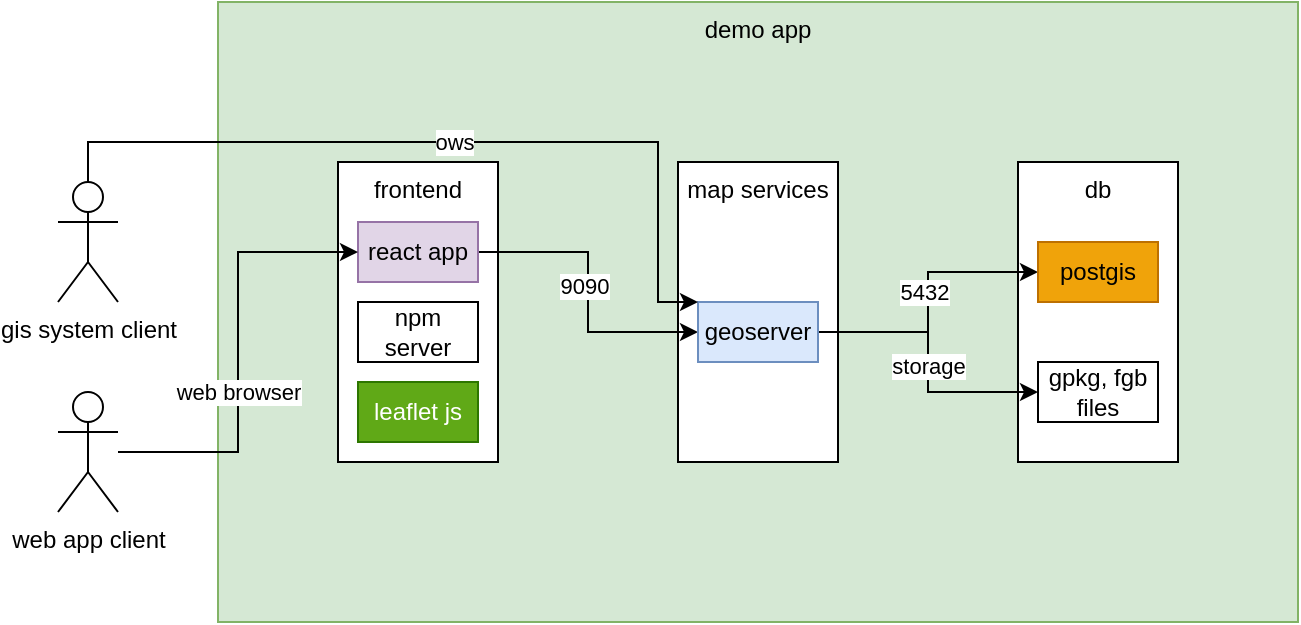 <mxfile version="24.2.5" type="github">
  <diagram name="Strona-1" id="LtC-C4iExrp6A5G1D2AR">
    <mxGraphModel dx="1823" dy="533" grid="1" gridSize="10" guides="1" tooltips="1" connect="1" arrows="1" fold="1" page="1" pageScale="1" pageWidth="827" pageHeight="1169" math="0" shadow="0">
      <root>
        <mxCell id="0" />
        <mxCell id="1" parent="0" />
        <mxCell id="fLhJcs8frifRA6xH1OUb-13" value="demo app" style="rounded=0;whiteSpace=wrap;html=1;verticalAlign=top;fillColor=#d5e8d4;strokeColor=#82b366;" vertex="1" parent="1">
          <mxGeometry x="100" y="120" width="540" height="310" as="geometry" />
        </mxCell>
        <mxCell id="fLhJcs8frifRA6xH1OUb-10" style="edgeStyle=orthogonalEdgeStyle;rounded=0;orthogonalLoop=1;jettySize=auto;html=1;exitX=0;exitY=0;exitDx=0;exitDy=0;entryX=0;entryY=0;entryDx=0;entryDy=0;" edge="1" parent="1" source="fLhJcs8frifRA6xH1OUb-3" target="fLhJcs8frifRA6xH1OUb-3">
          <mxGeometry relative="1" as="geometry">
            <mxPoint x="230" y="220" as="targetPoint" />
          </mxGeometry>
        </mxCell>
        <mxCell id="fLhJcs8frifRA6xH1OUb-3" value="frontend" style="rounded=0;whiteSpace=wrap;html=1;horizontal=0;verticalAlign=top;rotation=90;" vertex="1" parent="1">
          <mxGeometry x="125" y="235" width="150" height="80" as="geometry" />
        </mxCell>
        <mxCell id="fLhJcs8frifRA6xH1OUb-4" value="map services" style="rounded=0;whiteSpace=wrap;html=1;horizontal=0;verticalAlign=top;rotation=90;" vertex="1" parent="1">
          <mxGeometry x="295" y="235" width="150" height="80" as="geometry" />
        </mxCell>
        <mxCell id="fLhJcs8frifRA6xH1OUb-5" value="db" style="rounded=0;whiteSpace=wrap;html=1;horizontal=0;verticalAlign=top;rotation=90;" vertex="1" parent="1">
          <mxGeometry x="465" y="235" width="150" height="80" as="geometry" />
        </mxCell>
        <mxCell id="fLhJcs8frifRA6xH1OUb-14" style="edgeStyle=orthogonalEdgeStyle;rounded=0;orthogonalLoop=1;jettySize=auto;html=1;entryX=0;entryY=0.5;entryDx=0;entryDy=0;" edge="1" parent="1" source="fLhJcs8frifRA6xH1OUb-6" target="fLhJcs8frifRA6xH1OUb-9">
          <mxGeometry relative="1" as="geometry" />
        </mxCell>
        <mxCell id="fLhJcs8frifRA6xH1OUb-33" value="9090" style="edgeLabel;html=1;align=center;verticalAlign=middle;resizable=0;points=[];" vertex="1" connectable="0" parent="fLhJcs8frifRA6xH1OUb-14">
          <mxGeometry x="-0.04" y="-2" relative="1" as="geometry">
            <mxPoint as="offset" />
          </mxGeometry>
        </mxCell>
        <mxCell id="fLhJcs8frifRA6xH1OUb-6" value="react app" style="rounded=0;whiteSpace=wrap;html=1;fillColor=#e1d5e7;strokeColor=#9673a6;" vertex="1" parent="1">
          <mxGeometry x="170" y="230" width="60" height="30" as="geometry" />
        </mxCell>
        <mxCell id="fLhJcs8frifRA6xH1OUb-7" value="npm server" style="rounded=0;whiteSpace=wrap;html=1;" vertex="1" parent="1">
          <mxGeometry x="170" y="270" width="60" height="30" as="geometry" />
        </mxCell>
        <mxCell id="fLhJcs8frifRA6xH1OUb-8" value="leaflet js" style="rounded=0;whiteSpace=wrap;html=1;fillColor=#60a917;fontColor=#ffffff;strokeColor=#2D7600;" vertex="1" parent="1">
          <mxGeometry x="170" y="310" width="60" height="30" as="geometry" />
        </mxCell>
        <mxCell id="fLhJcs8frifRA6xH1OUb-15" style="edgeStyle=orthogonalEdgeStyle;rounded=0;orthogonalLoop=1;jettySize=auto;html=1;entryX=0;entryY=0.5;entryDx=0;entryDy=0;" edge="1" parent="1" source="fLhJcs8frifRA6xH1OUb-9" target="fLhJcs8frifRA6xH1OUb-11">
          <mxGeometry relative="1" as="geometry" />
        </mxCell>
        <mxCell id="fLhJcs8frifRA6xH1OUb-31" value="5432" style="edgeLabel;html=1;align=center;verticalAlign=middle;resizable=0;points=[];" vertex="1" connectable="0" parent="fLhJcs8frifRA6xH1OUb-15">
          <mxGeometry x="0.071" y="2" relative="1" as="geometry">
            <mxPoint as="offset" />
          </mxGeometry>
        </mxCell>
        <mxCell id="fLhJcs8frifRA6xH1OUb-16" style="edgeStyle=orthogonalEdgeStyle;rounded=0;orthogonalLoop=1;jettySize=auto;html=1;entryX=0;entryY=0.5;entryDx=0;entryDy=0;" edge="1" parent="1" source="fLhJcs8frifRA6xH1OUb-9" target="fLhJcs8frifRA6xH1OUb-12">
          <mxGeometry relative="1" as="geometry" />
        </mxCell>
        <mxCell id="fLhJcs8frifRA6xH1OUb-32" value="storage" style="edgeLabel;html=1;align=center;verticalAlign=middle;resizable=0;points=[];" vertex="1" connectable="0" parent="fLhJcs8frifRA6xH1OUb-16">
          <mxGeometry x="0.029" relative="1" as="geometry">
            <mxPoint as="offset" />
          </mxGeometry>
        </mxCell>
        <mxCell id="fLhJcs8frifRA6xH1OUb-9" value="geoserver" style="rounded=0;whiteSpace=wrap;html=1;fillColor=#dae8fc;strokeColor=#6c8ebf;" vertex="1" parent="1">
          <mxGeometry x="340" y="270" width="60" height="30" as="geometry" />
        </mxCell>
        <mxCell id="fLhJcs8frifRA6xH1OUb-11" value="postgis" style="rounded=0;whiteSpace=wrap;html=1;fillColor=#f0a30a;fontColor=#000000;strokeColor=#BD7000;" vertex="1" parent="1">
          <mxGeometry x="510" y="240" width="60" height="30" as="geometry" />
        </mxCell>
        <mxCell id="fLhJcs8frifRA6xH1OUb-12" value="gpkg, fgb files" style="rounded=0;whiteSpace=wrap;html=1;" vertex="1" parent="1">
          <mxGeometry x="510" y="300" width="60" height="30" as="geometry" />
        </mxCell>
        <mxCell id="fLhJcs8frifRA6xH1OUb-28" value="ows" style="edgeStyle=orthogonalEdgeStyle;rounded=0;orthogonalLoop=1;jettySize=auto;html=1;" edge="1" parent="1" source="fLhJcs8frifRA6xH1OUb-17">
          <mxGeometry relative="1" as="geometry">
            <mxPoint x="340" y="270" as="targetPoint" />
            <Array as="points">
              <mxPoint x="320" y="190" />
              <mxPoint x="320" y="270" />
            </Array>
          </mxGeometry>
        </mxCell>
        <mxCell id="fLhJcs8frifRA6xH1OUb-17" value="gis system client" style="shape=umlActor;verticalLabelPosition=bottom;verticalAlign=top;html=1;outlineConnect=0;" vertex="1" parent="1">
          <mxGeometry x="20" y="210" width="30" height="60" as="geometry" />
        </mxCell>
        <mxCell id="fLhJcs8frifRA6xH1OUb-29" style="edgeStyle=orthogonalEdgeStyle;rounded=0;orthogonalLoop=1;jettySize=auto;html=1;entryX=0;entryY=0.5;entryDx=0;entryDy=0;" edge="1" parent="1" source="fLhJcs8frifRA6xH1OUb-20" target="fLhJcs8frifRA6xH1OUb-6">
          <mxGeometry relative="1" as="geometry" />
        </mxCell>
        <mxCell id="fLhJcs8frifRA6xH1OUb-30" value="web browser" style="edgeLabel;html=1;align=center;verticalAlign=middle;resizable=0;points=[];" vertex="1" connectable="0" parent="fLhJcs8frifRA6xH1OUb-29">
          <mxGeometry x="-0.693" y="2" relative="1" as="geometry">
            <mxPoint x="26" y="-28" as="offset" />
          </mxGeometry>
        </mxCell>
        <mxCell id="fLhJcs8frifRA6xH1OUb-20" value="web app client" style="shape=umlActor;verticalLabelPosition=bottom;verticalAlign=top;html=1;outlineConnect=0;" vertex="1" parent="1">
          <mxGeometry x="20" y="315" width="30" height="60" as="geometry" />
        </mxCell>
      </root>
    </mxGraphModel>
  </diagram>
</mxfile>
